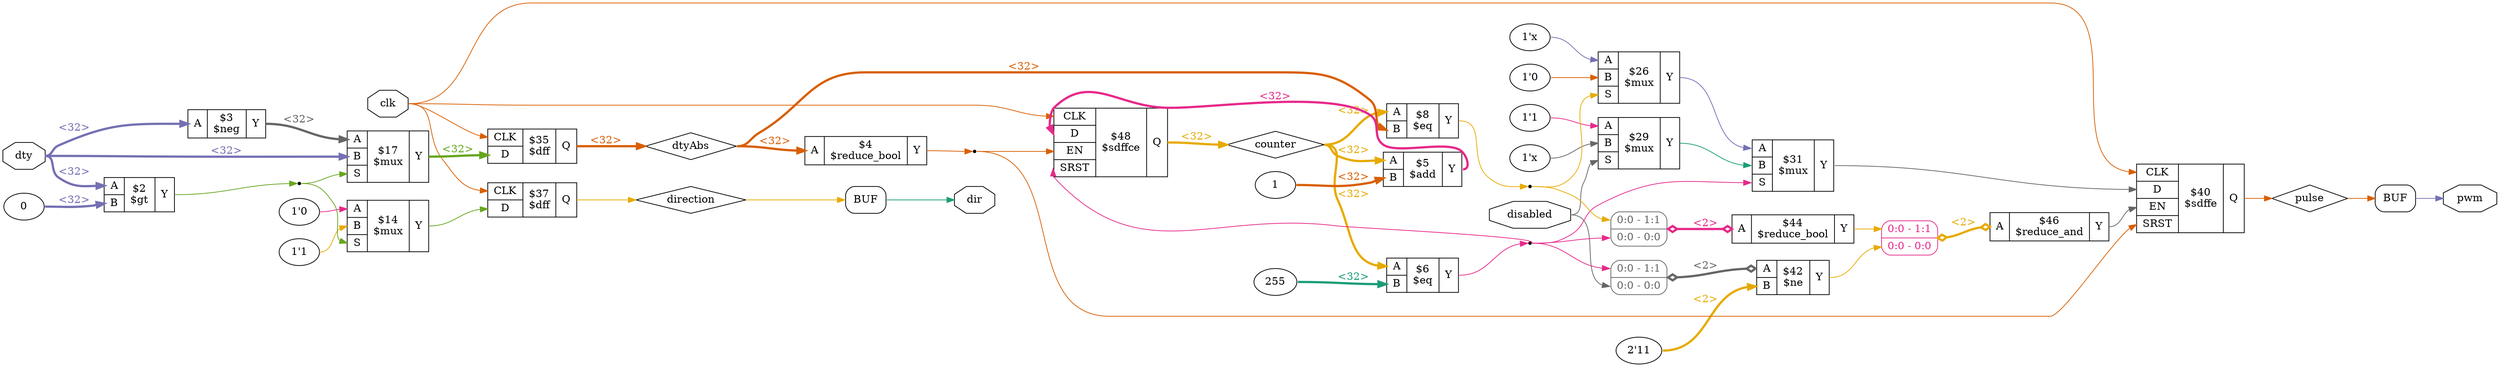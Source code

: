 digraph "vout_pwm" {
rankdir="LR";
remincross=true;
n15 [ shape=octagon, label="clk", color="black", fontcolor="black" ];
n16 [ shape=diamond, label="counter", color="black", fontcolor="black" ];
n17 [ shape=octagon, label="dir", color="black", fontcolor="black" ];
n18 [ shape=diamond, label="direction", color="black", fontcolor="black" ];
n19 [ shape=octagon, label="disabled", color="black", fontcolor="black" ];
n20 [ shape=octagon, label="dty", color="black", fontcolor="black" ];
n21 [ shape=diamond, label="dtyAbs", color="black", fontcolor="black" ];
n22 [ shape=diamond, label="pulse", color="black", fontcolor="black" ];
n23 [ shape=octagon, label="pwm", color="black", fontcolor="black" ];
v0 [ label="1" ];
c27 [ shape=record, label="{{<p24> A|<p25> B}|$5\n$add|{<p26> Y}}",  ];
c33 [ shape=record, label="{{<p28> CLK|<p29> D|<p30> EN|<p31> SRST}|$40\n$sdffe|{<p32> Q}}",  ];
c34 [ shape=record, label="{{<p28> CLK|<p29> D|<p30> EN|<p31> SRST}|$48\n$sdffce|{<p32> Q}}",  ];
v2 [ label="2'11" ];
c35 [ shape=record, label="{{<p24> A|<p25> B}|$42\n$ne|{<p26> Y}}",  ];
x1 [ shape=record, style=rounded, label="<s1> 0:0 - 1:1 |<s0> 0:0 - 0:0 ", colorscheme="dark28", color="8", fontcolor="8" ];
x1:e -> c35:p24:w [arrowhead=odiamond, arrowtail=odiamond, dir=both, colorscheme="dark28", color="8", fontcolor="8", style="setlinewidth(3)", label="<2>"];
c36 [ shape=record, label="{{<p24> A}|$44\n$reduce_bool|{<p26> Y}}",  ];
x3 [ shape=record, style=rounded, label="<s1> 0:0 - 1:1 |<s0> 0:0 - 0:0 ", colorscheme="dark28", color="8", fontcolor="8" ];
x3:e -> c36:p24:w [arrowhead=odiamond, arrowtail=odiamond, dir=both, colorscheme="dark28", color="4", fontcolor="4", style="setlinewidth(3)", label="<2>"];
c37 [ shape=record, label="{{<p24> A}|$46\n$reduce_and|{<p26> Y}}",  ];
x4 [ shape=record, style=rounded, label="<s1> 0:0 - 1:1 |<s0> 0:0 - 0:0 ", colorscheme="dark28", color="4", fontcolor="4" ];
x4:e -> c37:p24:w [arrowhead=odiamond, arrowtail=odiamond, dir=both, colorscheme="dark28", color="6", fontcolor="6", style="setlinewidth(3)", label="<2>"];
v5 [ label="255" ];
c38 [ shape=record, label="{{<p24> A|<p25> B}|$6\n$eq|{<p26> Y}}",  ];
c39 [ shape=record, label="{{<p24> A|<p25> B}|$8\n$eq|{<p26> Y}}",  ];
v6 [ label="0" ];
c40 [ shape=record, label="{{<p24> A|<p25> B}|$2\n$gt|{<p26> Y}}",  ];
c41 [ shape=record, label="{{<p24> A}|$4\n$reduce_bool|{<p26> Y}}",  ];
c42 [ shape=record, label="{{<p24> A}|$3\n$neg|{<p26> Y}}",  ];
c43 [ shape=record, label="{{<p28> CLK|<p29> D}|$35\n$dff|{<p32> Q}}",  ];
c44 [ shape=record, label="{{<p28> CLK|<p29> D}|$37\n$dff|{<p32> Q}}",  ];
v7 [ label="1'0" ];
v8 [ label="1'1" ];
c46 [ shape=record, label="{{<p24> A|<p25> B|<p45> S}|$14\n$mux|{<p26> Y}}",  ];
c47 [ shape=record, label="{{<p24> A|<p25> B|<p45> S}|$17\n$mux|{<p26> Y}}",  ];
v9 [ label="1'x" ];
v10 [ label="1'0" ];
c48 [ shape=record, label="{{<p24> A|<p25> B|<p45> S}|$26\n$mux|{<p26> Y}}",  ];
v11 [ label="1'1" ];
v12 [ label="1'x" ];
c49 [ shape=record, label="{{<p24> A|<p25> B|<p45> S}|$29\n$mux|{<p26> Y}}",  ];
c50 [ shape=record, label="{{<p24> A|<p25> B|<p45> S}|$31\n$mux|{<p26> Y}}",  ];
x13 [shape=box, style=rounded, label="BUF", ];
x14 [shape=box, style=rounded, label="BUF", ];
c46:p26:e -> c44:p29:w [colorscheme="dark28", color="5", fontcolor="5", label=""];
n10 [ shape=point ];
c41:p26:e -> n10:w [colorscheme="dark28", color="2", fontcolor="2", label=""];
n10:e -> c33:p31:w [colorscheme="dark28", color="2", fontcolor="2", label=""];
n10:e -> c34:p30:w [colorscheme="dark28", color="2", fontcolor="2", label=""];
c42:p26:e -> c47:p24:w [colorscheme="dark28", color="8", fontcolor="8", style="setlinewidth(3)", label="<32>"];
c48:p26:e -> c50:p24:w [colorscheme="dark28", color="3", fontcolor="3", label=""];
c49:p26:e -> c50:p25:w [colorscheme="dark28", color="1", fontcolor="1", label=""];
c50:p26:e -> c33:p29:w [colorscheme="dark28", color="8", fontcolor="8", label=""];
n15:e -> c33:p28:w [colorscheme="dark28", color="2", fontcolor="2", label=""];
n15:e -> c34:p28:w [colorscheme="dark28", color="2", fontcolor="2", label=""];
n15:e -> c43:p28:w [colorscheme="dark28", color="2", fontcolor="2", label=""];
n15:e -> c44:p28:w [colorscheme="dark28", color="2", fontcolor="2", label=""];
c34:p32:e -> n16:w [colorscheme="dark28", color="6", fontcolor="6", style="setlinewidth(3)", label="<32>"];
n16:e -> c27:p24:w [colorscheme="dark28", color="6", fontcolor="6", style="setlinewidth(3)", label="<32>"];
n16:e -> c38:p24:w [colorscheme="dark28", color="6", fontcolor="6", style="setlinewidth(3)", label="<32>"];
n16:e -> c39:p24:w [colorscheme="dark28", color="6", fontcolor="6", style="setlinewidth(3)", label="<32>"];
x13:e -> n17:w [colorscheme="dark28", color="1", fontcolor="1", label=""];
c44:p32:e -> n18:w [colorscheme="dark28", color="6", fontcolor="6", label=""];
n18:e -> x13:w [colorscheme="dark28", color="6", fontcolor="6", label=""];
n19:e -> c49:p45:w [colorscheme="dark28", color="8", fontcolor="8", label=""];
n19:e -> x1:s0:w [colorscheme="dark28", color="8", fontcolor="8", label=""];
c47:p26:e -> c43:p29:w [colorscheme="dark28", color="5", fontcolor="5", style="setlinewidth(3)", label="<32>"];
n20:e -> c40:p24:w [colorscheme="dark28", color="3", fontcolor="3", style="setlinewidth(3)", label="<32>"];
n20:e -> c42:p24:w [colorscheme="dark28", color="3", fontcolor="3", style="setlinewidth(3)", label="<32>"];
n20:e -> c47:p25:w [colorscheme="dark28", color="3", fontcolor="3", style="setlinewidth(3)", label="<32>"];
c43:p32:e -> n21:w [colorscheme="dark28", color="2", fontcolor="2", style="setlinewidth(3)", label="<32>"];
n21:e -> c39:p25:w [colorscheme="dark28", color="2", fontcolor="2", style="setlinewidth(3)", label="<32>"];
n21:e -> c41:p24:w [colorscheme="dark28", color="2", fontcolor="2", style="setlinewidth(3)", label="<32>"];
c33:p32:e -> n22:w [colorscheme="dark28", color="2", fontcolor="2", label=""];
n22:e -> x14:w [colorscheme="dark28", color="2", fontcolor="2", label=""];
x14:e -> n23:w [colorscheme="dark28", color="3", fontcolor="3", label=""];
c27:p26:e -> c34:p29:w [colorscheme="dark28", color="4", fontcolor="4", style="setlinewidth(3)", label="<32>"];
c35:p26:e -> x4:s0:w [colorscheme="dark28", color="6", fontcolor="6", label=""];
c36:p26:e -> x4:s1:w [colorscheme="dark28", color="6", fontcolor="6", label=""];
c37:p26:e -> c33:p30:w [colorscheme="dark28", color="8", fontcolor="8", label=""];
n7 [ shape=point ];
c38:p26:e -> n7:w [colorscheme="dark28", color="4", fontcolor="4", label=""];
n7:e -> c34:p31:w [colorscheme="dark28", color="4", fontcolor="4", label=""];
n7:e -> c50:p45:w [colorscheme="dark28", color="4", fontcolor="4", label=""];
n7:e -> x1:s1:w [colorscheme="dark28", color="4", fontcolor="4", label=""];
n7:e -> x3:s0:w [colorscheme="dark28", color="4", fontcolor="4", label=""];
n8 [ shape=point ];
c39:p26:e -> n8:w [colorscheme="dark28", color="6", fontcolor="6", label=""];
n8:e -> c48:p45:w [colorscheme="dark28", color="6", fontcolor="6", label=""];
n8:e -> x3:s1:w [colorscheme="dark28", color="6", fontcolor="6", label=""];
n9 [ shape=point ];
c40:p26:e -> n9:w [colorscheme="dark28", color="5", fontcolor="5", label=""];
n9:e -> c46:p45:w [colorscheme="dark28", color="5", fontcolor="5", label=""];
n9:e -> c47:p45:w [colorscheme="dark28", color="5", fontcolor="5", label=""];
v0:e -> c27:p25:w [colorscheme="dark28", color="2", fontcolor="2", style="setlinewidth(3)", label="<32>"];
v10:e -> c48:p25:w [colorscheme="dark28", color="2", fontcolor="2", label=""];
v11:e -> c49:p24:w [colorscheme="dark28", color="4", fontcolor="4", label=""];
v12:e -> c49:p25:w [colorscheme="dark28", color="8", fontcolor="8", label=""];
v2:e -> c35:p25:w [colorscheme="dark28", color="6", fontcolor="6", style="setlinewidth(3)", label="<2>"];
v5:e -> c38:p25:w [colorscheme="dark28", color="1", fontcolor="1", style="setlinewidth(3)", label="<32>"];
v6:e -> c40:p25:w [colorscheme="dark28", color="3", fontcolor="3", style="setlinewidth(3)", label="<32>"];
v7:e -> c46:p24:w [colorscheme="dark28", color="4", fontcolor="4", label=""];
v8:e -> c46:p25:w [colorscheme="dark28", color="6", fontcolor="6", label=""];
v9:e -> c48:p24:w [colorscheme="dark28", color="3", fontcolor="3", label=""];
}
